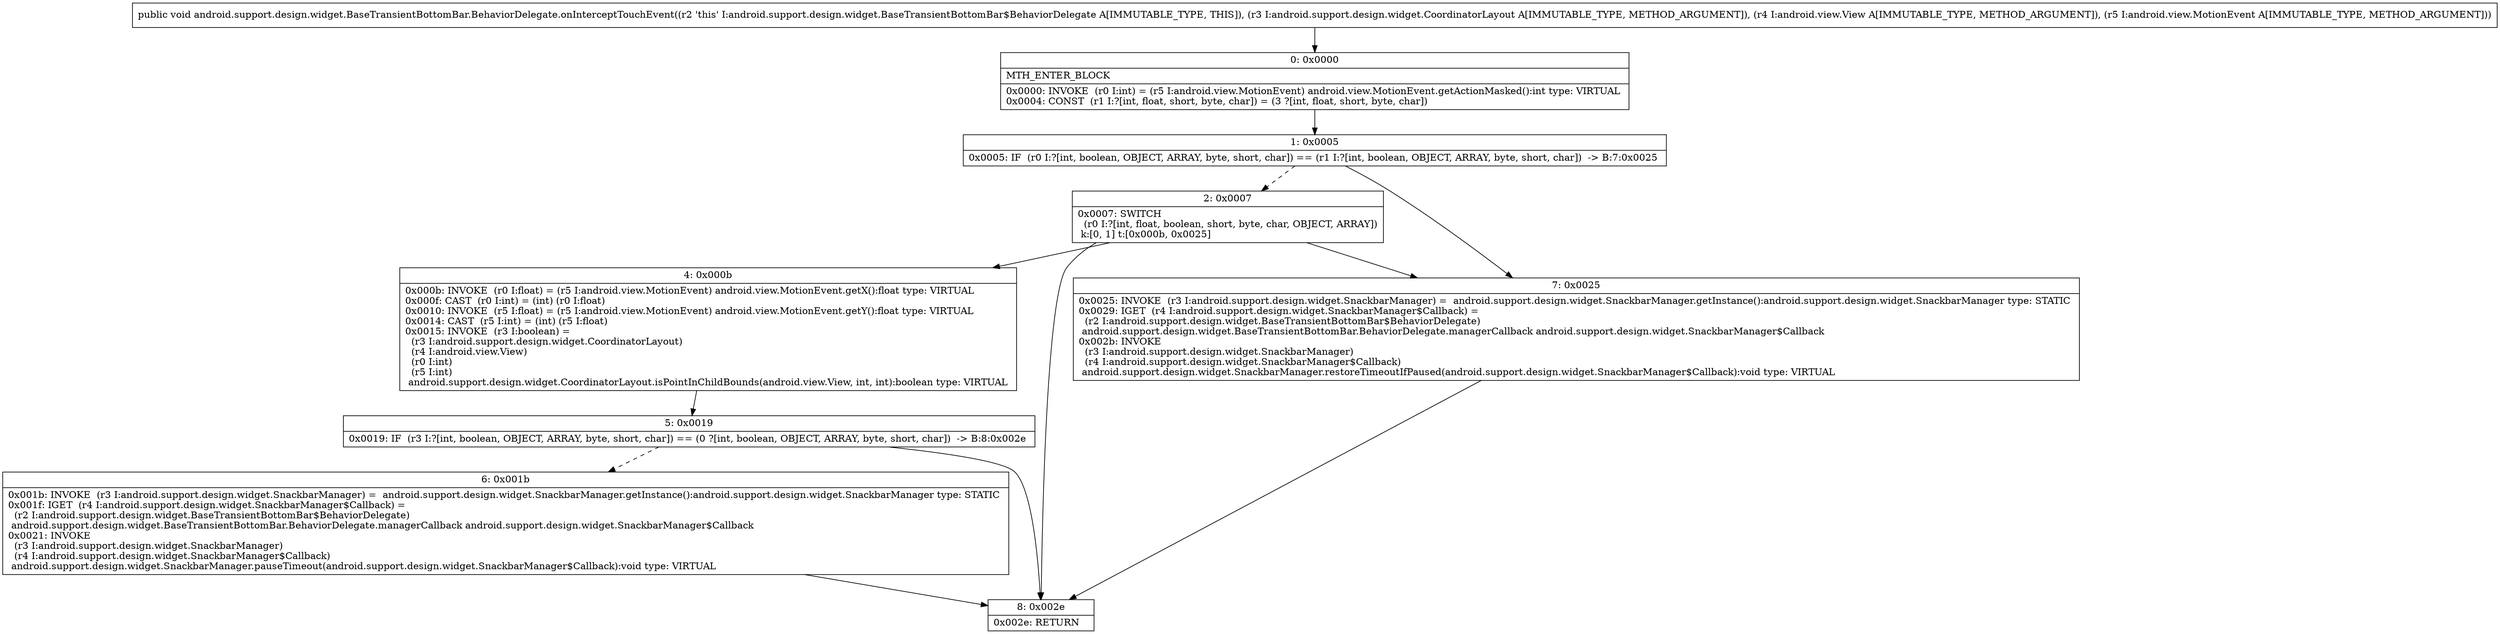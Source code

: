 digraph "CFG forandroid.support.design.widget.BaseTransientBottomBar.BehaviorDelegate.onInterceptTouchEvent(Landroid\/support\/design\/widget\/CoordinatorLayout;Landroid\/view\/View;Landroid\/view\/MotionEvent;)V" {
Node_0 [shape=record,label="{0\:\ 0x0000|MTH_ENTER_BLOCK\l|0x0000: INVOKE  (r0 I:int) = (r5 I:android.view.MotionEvent) android.view.MotionEvent.getActionMasked():int type: VIRTUAL \l0x0004: CONST  (r1 I:?[int, float, short, byte, char]) = (3 ?[int, float, short, byte, char]) \l}"];
Node_1 [shape=record,label="{1\:\ 0x0005|0x0005: IF  (r0 I:?[int, boolean, OBJECT, ARRAY, byte, short, char]) == (r1 I:?[int, boolean, OBJECT, ARRAY, byte, short, char])  \-\> B:7:0x0025 \l}"];
Node_2 [shape=record,label="{2\:\ 0x0007|0x0007: SWITCH  \l  (r0 I:?[int, float, boolean, short, byte, char, OBJECT, ARRAY])\l k:[0, 1] t:[0x000b, 0x0025] \l}"];
Node_4 [shape=record,label="{4\:\ 0x000b|0x000b: INVOKE  (r0 I:float) = (r5 I:android.view.MotionEvent) android.view.MotionEvent.getX():float type: VIRTUAL \l0x000f: CAST  (r0 I:int) = (int) (r0 I:float) \l0x0010: INVOKE  (r5 I:float) = (r5 I:android.view.MotionEvent) android.view.MotionEvent.getY():float type: VIRTUAL \l0x0014: CAST  (r5 I:int) = (int) (r5 I:float) \l0x0015: INVOKE  (r3 I:boolean) = \l  (r3 I:android.support.design.widget.CoordinatorLayout)\l  (r4 I:android.view.View)\l  (r0 I:int)\l  (r5 I:int)\l android.support.design.widget.CoordinatorLayout.isPointInChildBounds(android.view.View, int, int):boolean type: VIRTUAL \l}"];
Node_5 [shape=record,label="{5\:\ 0x0019|0x0019: IF  (r3 I:?[int, boolean, OBJECT, ARRAY, byte, short, char]) == (0 ?[int, boolean, OBJECT, ARRAY, byte, short, char])  \-\> B:8:0x002e \l}"];
Node_6 [shape=record,label="{6\:\ 0x001b|0x001b: INVOKE  (r3 I:android.support.design.widget.SnackbarManager) =  android.support.design.widget.SnackbarManager.getInstance():android.support.design.widget.SnackbarManager type: STATIC \l0x001f: IGET  (r4 I:android.support.design.widget.SnackbarManager$Callback) = \l  (r2 I:android.support.design.widget.BaseTransientBottomBar$BehaviorDelegate)\l android.support.design.widget.BaseTransientBottomBar.BehaviorDelegate.managerCallback android.support.design.widget.SnackbarManager$Callback \l0x0021: INVOKE  \l  (r3 I:android.support.design.widget.SnackbarManager)\l  (r4 I:android.support.design.widget.SnackbarManager$Callback)\l android.support.design.widget.SnackbarManager.pauseTimeout(android.support.design.widget.SnackbarManager$Callback):void type: VIRTUAL \l}"];
Node_7 [shape=record,label="{7\:\ 0x0025|0x0025: INVOKE  (r3 I:android.support.design.widget.SnackbarManager) =  android.support.design.widget.SnackbarManager.getInstance():android.support.design.widget.SnackbarManager type: STATIC \l0x0029: IGET  (r4 I:android.support.design.widget.SnackbarManager$Callback) = \l  (r2 I:android.support.design.widget.BaseTransientBottomBar$BehaviorDelegate)\l android.support.design.widget.BaseTransientBottomBar.BehaviorDelegate.managerCallback android.support.design.widget.SnackbarManager$Callback \l0x002b: INVOKE  \l  (r3 I:android.support.design.widget.SnackbarManager)\l  (r4 I:android.support.design.widget.SnackbarManager$Callback)\l android.support.design.widget.SnackbarManager.restoreTimeoutIfPaused(android.support.design.widget.SnackbarManager$Callback):void type: VIRTUAL \l}"];
Node_8 [shape=record,label="{8\:\ 0x002e|0x002e: RETURN   \l}"];
MethodNode[shape=record,label="{public void android.support.design.widget.BaseTransientBottomBar.BehaviorDelegate.onInterceptTouchEvent((r2 'this' I:android.support.design.widget.BaseTransientBottomBar$BehaviorDelegate A[IMMUTABLE_TYPE, THIS]), (r3 I:android.support.design.widget.CoordinatorLayout A[IMMUTABLE_TYPE, METHOD_ARGUMENT]), (r4 I:android.view.View A[IMMUTABLE_TYPE, METHOD_ARGUMENT]), (r5 I:android.view.MotionEvent A[IMMUTABLE_TYPE, METHOD_ARGUMENT])) }"];
MethodNode -> Node_0;
Node_0 -> Node_1;
Node_1 -> Node_2[style=dashed];
Node_1 -> Node_7;
Node_2 -> Node_4;
Node_2 -> Node_7;
Node_2 -> Node_8;
Node_4 -> Node_5;
Node_5 -> Node_6[style=dashed];
Node_5 -> Node_8;
Node_6 -> Node_8;
Node_7 -> Node_8;
}

